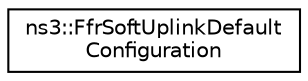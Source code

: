 digraph "Graphical Class Hierarchy"
{
 // LATEX_PDF_SIZE
  edge [fontname="Helvetica",fontsize="10",labelfontname="Helvetica",labelfontsize="10"];
  node [fontname="Helvetica",fontsize="10",shape=record];
  rankdir="LR";
  Node0 [label="ns3::FfrSoftUplinkDefault\lConfiguration",height=0.2,width=0.4,color="black", fillcolor="white", style="filled",URL="$structns3_1_1_ffr_soft_uplink_default_configuration.html",tooltip="FfrSoftUplinkDefaultConfiguration structure."];
}
